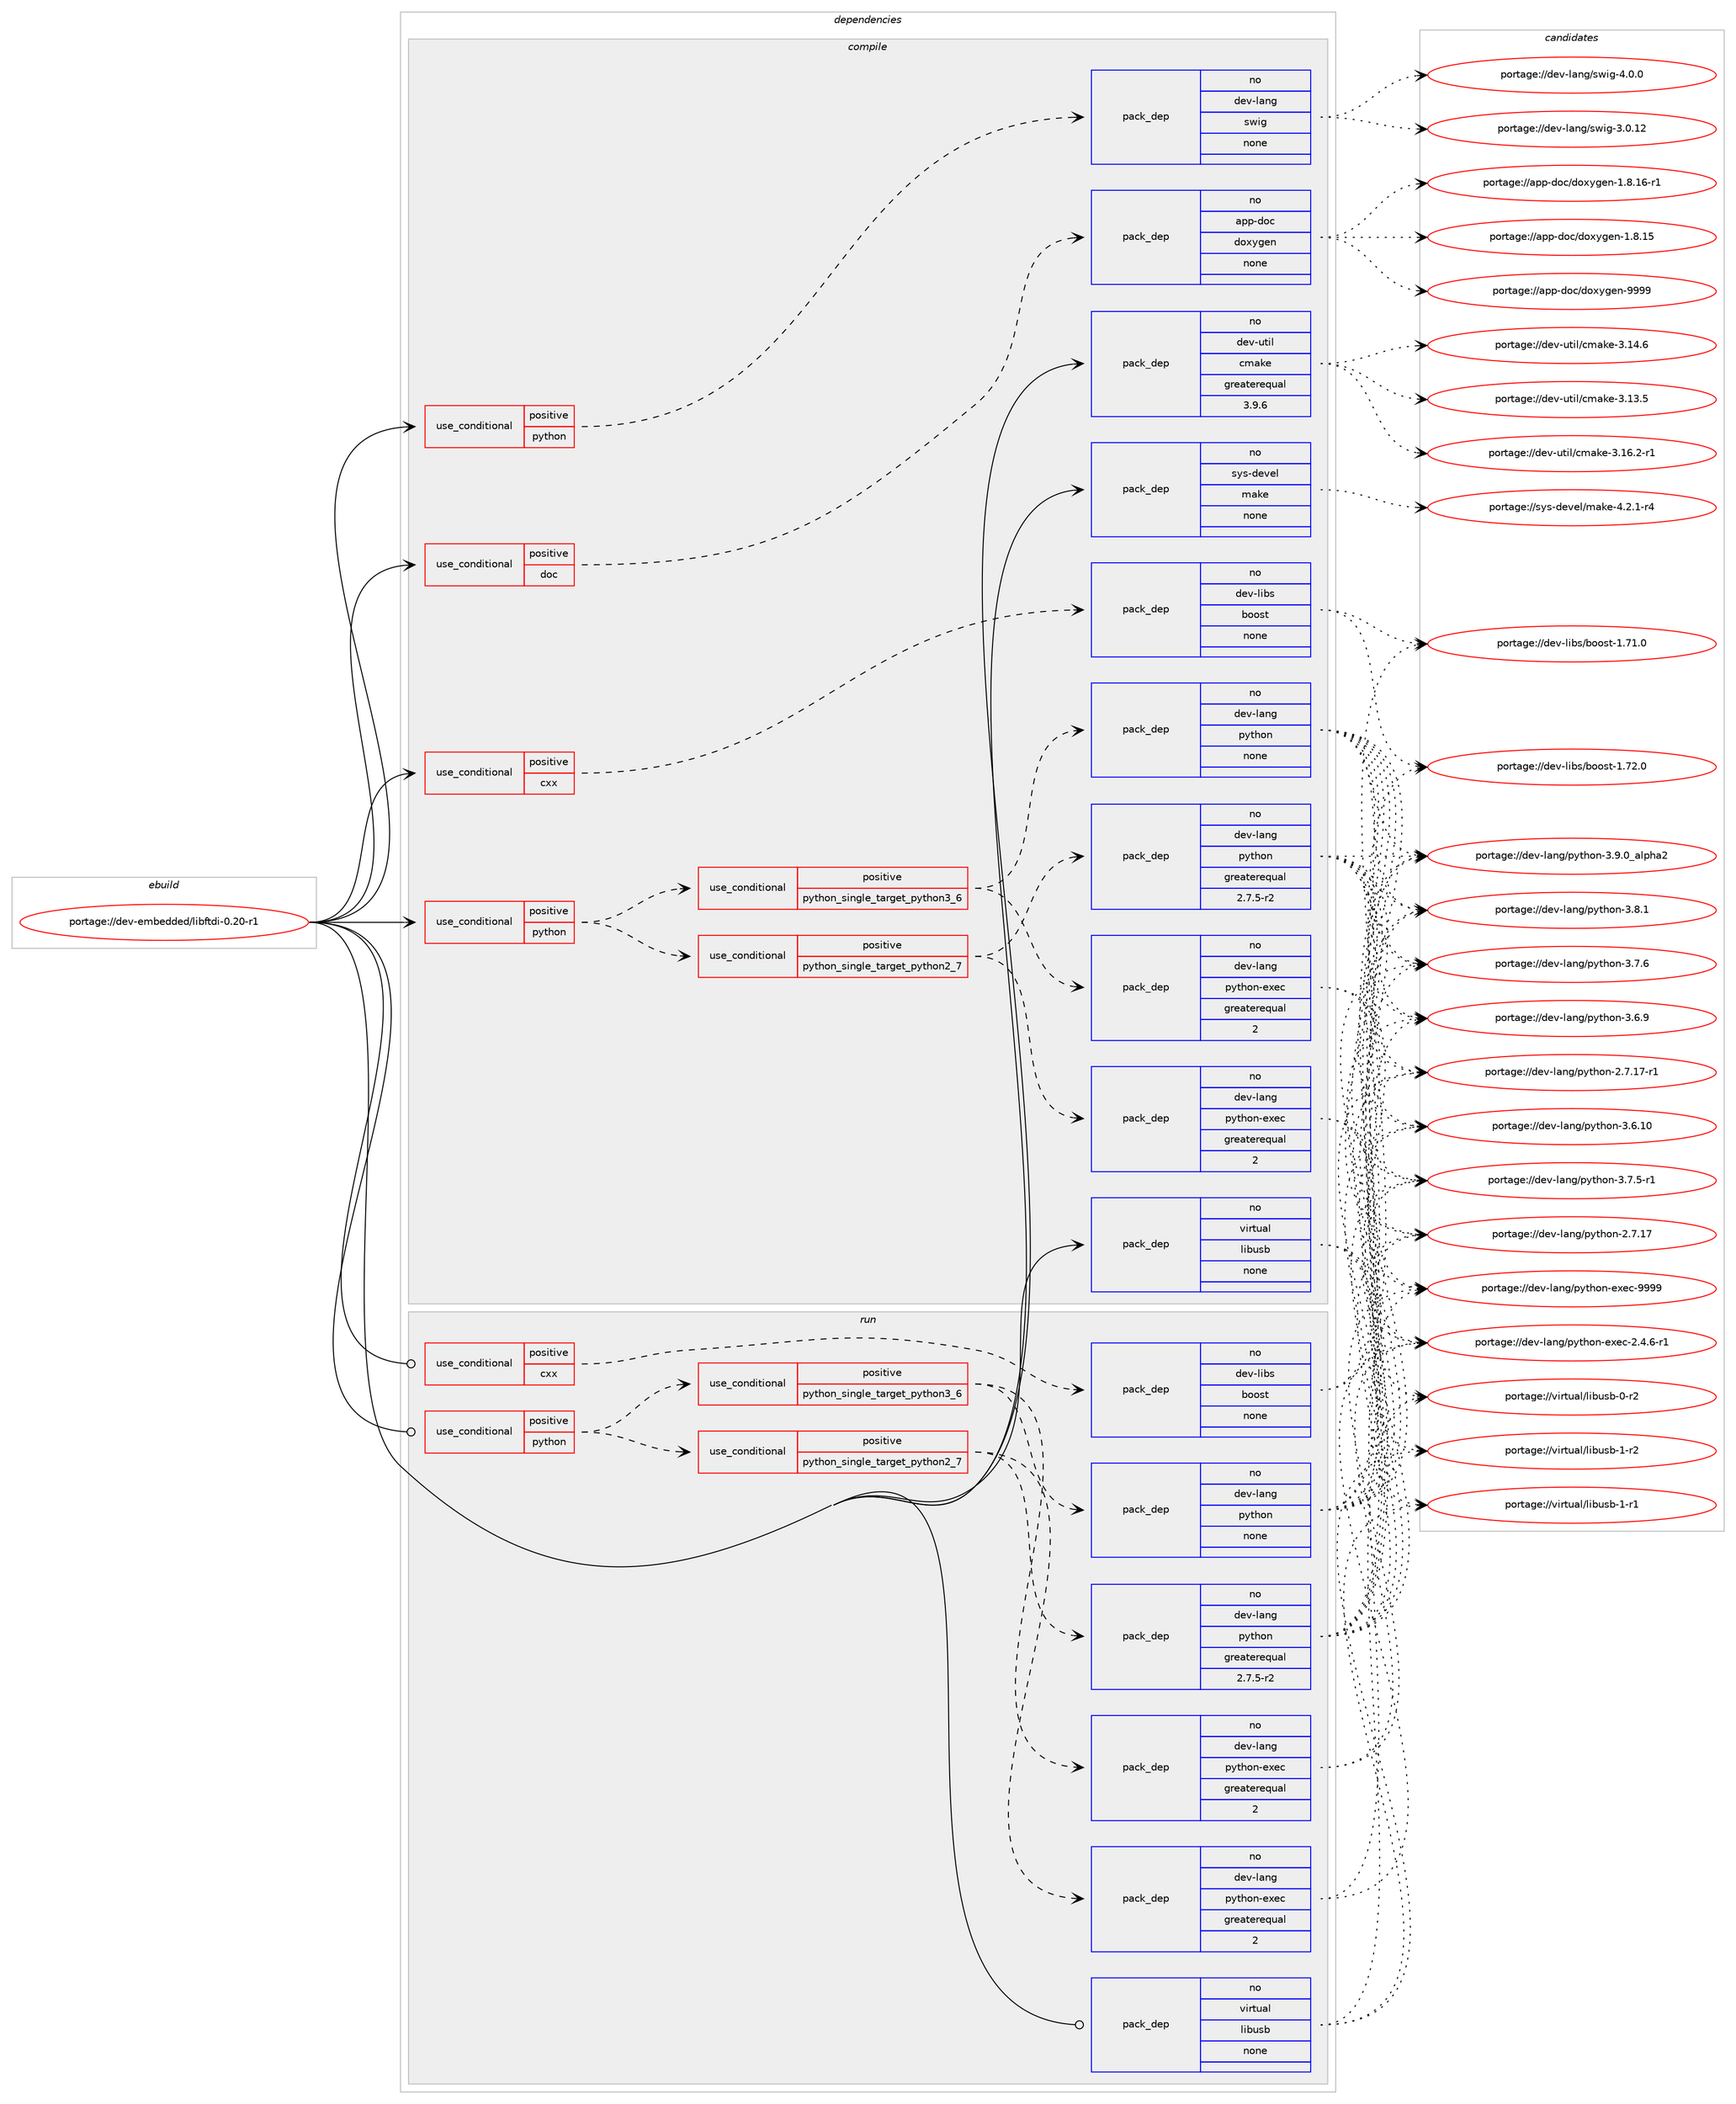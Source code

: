 digraph prolog {

# *************
# Graph options
# *************

newrank=true;
concentrate=true;
compound=true;
graph [rankdir=LR,fontname=Helvetica,fontsize=10,ranksep=1.5];#, ranksep=2.5, nodesep=0.2];
edge  [arrowhead=vee];
node  [fontname=Helvetica,fontsize=10];

# **********
# The ebuild
# **********

subgraph cluster_leftcol {
color=gray;
label=<<i>ebuild</i>>;
id [label="portage://dev-embedded/libftdi-0.20-r1", color=red, width=4, href="../dev-embedded/libftdi-0.20-r1.svg"];
}

# ****************
# The dependencies
# ****************

subgraph cluster_midcol {
color=gray;
label=<<i>dependencies</i>>;
subgraph cluster_compile {
fillcolor="#eeeeee";
style=filled;
label=<<i>compile</i>>;
subgraph cond135731 {
dependency575780 [label=<<TABLE BORDER="0" CELLBORDER="1" CELLSPACING="0" CELLPADDING="4"><TR><TD ROWSPAN="3" CELLPADDING="10">use_conditional</TD></TR><TR><TD>positive</TD></TR><TR><TD>cxx</TD></TR></TABLE>>, shape=none, color=red];
subgraph pack432897 {
dependency575781 [label=<<TABLE BORDER="0" CELLBORDER="1" CELLSPACING="0" CELLPADDING="4" WIDTH="220"><TR><TD ROWSPAN="6" CELLPADDING="30">pack_dep</TD></TR><TR><TD WIDTH="110">no</TD></TR><TR><TD>dev-libs</TD></TR><TR><TD>boost</TD></TR><TR><TD>none</TD></TR><TR><TD></TD></TR></TABLE>>, shape=none, color=blue];
}
dependency575780:e -> dependency575781:w [weight=20,style="dashed",arrowhead="vee"];
}
id:e -> dependency575780:w [weight=20,style="solid",arrowhead="vee"];
subgraph cond135732 {
dependency575782 [label=<<TABLE BORDER="0" CELLBORDER="1" CELLSPACING="0" CELLPADDING="4"><TR><TD ROWSPAN="3" CELLPADDING="10">use_conditional</TD></TR><TR><TD>positive</TD></TR><TR><TD>doc</TD></TR></TABLE>>, shape=none, color=red];
subgraph pack432898 {
dependency575783 [label=<<TABLE BORDER="0" CELLBORDER="1" CELLSPACING="0" CELLPADDING="4" WIDTH="220"><TR><TD ROWSPAN="6" CELLPADDING="30">pack_dep</TD></TR><TR><TD WIDTH="110">no</TD></TR><TR><TD>app-doc</TD></TR><TR><TD>doxygen</TD></TR><TR><TD>none</TD></TR><TR><TD></TD></TR></TABLE>>, shape=none, color=blue];
}
dependency575782:e -> dependency575783:w [weight=20,style="dashed",arrowhead="vee"];
}
id:e -> dependency575782:w [weight=20,style="solid",arrowhead="vee"];
subgraph cond135733 {
dependency575784 [label=<<TABLE BORDER="0" CELLBORDER="1" CELLSPACING="0" CELLPADDING="4"><TR><TD ROWSPAN="3" CELLPADDING="10">use_conditional</TD></TR><TR><TD>positive</TD></TR><TR><TD>python</TD></TR></TABLE>>, shape=none, color=red];
subgraph cond135734 {
dependency575785 [label=<<TABLE BORDER="0" CELLBORDER="1" CELLSPACING="0" CELLPADDING="4"><TR><TD ROWSPAN="3" CELLPADDING="10">use_conditional</TD></TR><TR><TD>positive</TD></TR><TR><TD>python_single_target_python2_7</TD></TR></TABLE>>, shape=none, color=red];
subgraph pack432899 {
dependency575786 [label=<<TABLE BORDER="0" CELLBORDER="1" CELLSPACING="0" CELLPADDING="4" WIDTH="220"><TR><TD ROWSPAN="6" CELLPADDING="30">pack_dep</TD></TR><TR><TD WIDTH="110">no</TD></TR><TR><TD>dev-lang</TD></TR><TR><TD>python</TD></TR><TR><TD>greaterequal</TD></TR><TR><TD>2.7.5-r2</TD></TR></TABLE>>, shape=none, color=blue];
}
dependency575785:e -> dependency575786:w [weight=20,style="dashed",arrowhead="vee"];
subgraph pack432900 {
dependency575787 [label=<<TABLE BORDER="0" CELLBORDER="1" CELLSPACING="0" CELLPADDING="4" WIDTH="220"><TR><TD ROWSPAN="6" CELLPADDING="30">pack_dep</TD></TR><TR><TD WIDTH="110">no</TD></TR><TR><TD>dev-lang</TD></TR><TR><TD>python-exec</TD></TR><TR><TD>greaterequal</TD></TR><TR><TD>2</TD></TR></TABLE>>, shape=none, color=blue];
}
dependency575785:e -> dependency575787:w [weight=20,style="dashed",arrowhead="vee"];
}
dependency575784:e -> dependency575785:w [weight=20,style="dashed",arrowhead="vee"];
subgraph cond135735 {
dependency575788 [label=<<TABLE BORDER="0" CELLBORDER="1" CELLSPACING="0" CELLPADDING="4"><TR><TD ROWSPAN="3" CELLPADDING="10">use_conditional</TD></TR><TR><TD>positive</TD></TR><TR><TD>python_single_target_python3_6</TD></TR></TABLE>>, shape=none, color=red];
subgraph pack432901 {
dependency575789 [label=<<TABLE BORDER="0" CELLBORDER="1" CELLSPACING="0" CELLPADDING="4" WIDTH="220"><TR><TD ROWSPAN="6" CELLPADDING="30">pack_dep</TD></TR><TR><TD WIDTH="110">no</TD></TR><TR><TD>dev-lang</TD></TR><TR><TD>python</TD></TR><TR><TD>none</TD></TR><TR><TD></TD></TR></TABLE>>, shape=none, color=blue];
}
dependency575788:e -> dependency575789:w [weight=20,style="dashed",arrowhead="vee"];
subgraph pack432902 {
dependency575790 [label=<<TABLE BORDER="0" CELLBORDER="1" CELLSPACING="0" CELLPADDING="4" WIDTH="220"><TR><TD ROWSPAN="6" CELLPADDING="30">pack_dep</TD></TR><TR><TD WIDTH="110">no</TD></TR><TR><TD>dev-lang</TD></TR><TR><TD>python-exec</TD></TR><TR><TD>greaterequal</TD></TR><TR><TD>2</TD></TR></TABLE>>, shape=none, color=blue];
}
dependency575788:e -> dependency575790:w [weight=20,style="dashed",arrowhead="vee"];
}
dependency575784:e -> dependency575788:w [weight=20,style="dashed",arrowhead="vee"];
}
id:e -> dependency575784:w [weight=20,style="solid",arrowhead="vee"];
subgraph cond135736 {
dependency575791 [label=<<TABLE BORDER="0" CELLBORDER="1" CELLSPACING="0" CELLPADDING="4"><TR><TD ROWSPAN="3" CELLPADDING="10">use_conditional</TD></TR><TR><TD>positive</TD></TR><TR><TD>python</TD></TR></TABLE>>, shape=none, color=red];
subgraph pack432903 {
dependency575792 [label=<<TABLE BORDER="0" CELLBORDER="1" CELLSPACING="0" CELLPADDING="4" WIDTH="220"><TR><TD ROWSPAN="6" CELLPADDING="30">pack_dep</TD></TR><TR><TD WIDTH="110">no</TD></TR><TR><TD>dev-lang</TD></TR><TR><TD>swig</TD></TR><TR><TD>none</TD></TR><TR><TD></TD></TR></TABLE>>, shape=none, color=blue];
}
dependency575791:e -> dependency575792:w [weight=20,style="dashed",arrowhead="vee"];
}
id:e -> dependency575791:w [weight=20,style="solid",arrowhead="vee"];
subgraph pack432904 {
dependency575793 [label=<<TABLE BORDER="0" CELLBORDER="1" CELLSPACING="0" CELLPADDING="4" WIDTH="220"><TR><TD ROWSPAN="6" CELLPADDING="30">pack_dep</TD></TR><TR><TD WIDTH="110">no</TD></TR><TR><TD>dev-util</TD></TR><TR><TD>cmake</TD></TR><TR><TD>greaterequal</TD></TR><TR><TD>3.9.6</TD></TR></TABLE>>, shape=none, color=blue];
}
id:e -> dependency575793:w [weight=20,style="solid",arrowhead="vee"];
subgraph pack432905 {
dependency575794 [label=<<TABLE BORDER="0" CELLBORDER="1" CELLSPACING="0" CELLPADDING="4" WIDTH="220"><TR><TD ROWSPAN="6" CELLPADDING="30">pack_dep</TD></TR><TR><TD WIDTH="110">no</TD></TR><TR><TD>sys-devel</TD></TR><TR><TD>make</TD></TR><TR><TD>none</TD></TR><TR><TD></TD></TR></TABLE>>, shape=none, color=blue];
}
id:e -> dependency575794:w [weight=20,style="solid",arrowhead="vee"];
subgraph pack432906 {
dependency575795 [label=<<TABLE BORDER="0" CELLBORDER="1" CELLSPACING="0" CELLPADDING="4" WIDTH="220"><TR><TD ROWSPAN="6" CELLPADDING="30">pack_dep</TD></TR><TR><TD WIDTH="110">no</TD></TR><TR><TD>virtual</TD></TR><TR><TD>libusb</TD></TR><TR><TD>none</TD></TR><TR><TD></TD></TR></TABLE>>, shape=none, color=blue];
}
id:e -> dependency575795:w [weight=20,style="solid",arrowhead="vee"];
}
subgraph cluster_compileandrun {
fillcolor="#eeeeee";
style=filled;
label=<<i>compile and run</i>>;
}
subgraph cluster_run {
fillcolor="#eeeeee";
style=filled;
label=<<i>run</i>>;
subgraph cond135737 {
dependency575796 [label=<<TABLE BORDER="0" CELLBORDER="1" CELLSPACING="0" CELLPADDING="4"><TR><TD ROWSPAN="3" CELLPADDING="10">use_conditional</TD></TR><TR><TD>positive</TD></TR><TR><TD>cxx</TD></TR></TABLE>>, shape=none, color=red];
subgraph pack432907 {
dependency575797 [label=<<TABLE BORDER="0" CELLBORDER="1" CELLSPACING="0" CELLPADDING="4" WIDTH="220"><TR><TD ROWSPAN="6" CELLPADDING="30">pack_dep</TD></TR><TR><TD WIDTH="110">no</TD></TR><TR><TD>dev-libs</TD></TR><TR><TD>boost</TD></TR><TR><TD>none</TD></TR><TR><TD></TD></TR></TABLE>>, shape=none, color=blue];
}
dependency575796:e -> dependency575797:w [weight=20,style="dashed",arrowhead="vee"];
}
id:e -> dependency575796:w [weight=20,style="solid",arrowhead="odot"];
subgraph cond135738 {
dependency575798 [label=<<TABLE BORDER="0" CELLBORDER="1" CELLSPACING="0" CELLPADDING="4"><TR><TD ROWSPAN="3" CELLPADDING="10">use_conditional</TD></TR><TR><TD>positive</TD></TR><TR><TD>python</TD></TR></TABLE>>, shape=none, color=red];
subgraph cond135739 {
dependency575799 [label=<<TABLE BORDER="0" CELLBORDER="1" CELLSPACING="0" CELLPADDING="4"><TR><TD ROWSPAN="3" CELLPADDING="10">use_conditional</TD></TR><TR><TD>positive</TD></TR><TR><TD>python_single_target_python2_7</TD></TR></TABLE>>, shape=none, color=red];
subgraph pack432908 {
dependency575800 [label=<<TABLE BORDER="0" CELLBORDER="1" CELLSPACING="0" CELLPADDING="4" WIDTH="220"><TR><TD ROWSPAN="6" CELLPADDING="30">pack_dep</TD></TR><TR><TD WIDTH="110">no</TD></TR><TR><TD>dev-lang</TD></TR><TR><TD>python</TD></TR><TR><TD>greaterequal</TD></TR><TR><TD>2.7.5-r2</TD></TR></TABLE>>, shape=none, color=blue];
}
dependency575799:e -> dependency575800:w [weight=20,style="dashed",arrowhead="vee"];
subgraph pack432909 {
dependency575801 [label=<<TABLE BORDER="0" CELLBORDER="1" CELLSPACING="0" CELLPADDING="4" WIDTH="220"><TR><TD ROWSPAN="6" CELLPADDING="30">pack_dep</TD></TR><TR><TD WIDTH="110">no</TD></TR><TR><TD>dev-lang</TD></TR><TR><TD>python-exec</TD></TR><TR><TD>greaterequal</TD></TR><TR><TD>2</TD></TR></TABLE>>, shape=none, color=blue];
}
dependency575799:e -> dependency575801:w [weight=20,style="dashed",arrowhead="vee"];
}
dependency575798:e -> dependency575799:w [weight=20,style="dashed",arrowhead="vee"];
subgraph cond135740 {
dependency575802 [label=<<TABLE BORDER="0" CELLBORDER="1" CELLSPACING="0" CELLPADDING="4"><TR><TD ROWSPAN="3" CELLPADDING="10">use_conditional</TD></TR><TR><TD>positive</TD></TR><TR><TD>python_single_target_python3_6</TD></TR></TABLE>>, shape=none, color=red];
subgraph pack432910 {
dependency575803 [label=<<TABLE BORDER="0" CELLBORDER="1" CELLSPACING="0" CELLPADDING="4" WIDTH="220"><TR><TD ROWSPAN="6" CELLPADDING="30">pack_dep</TD></TR><TR><TD WIDTH="110">no</TD></TR><TR><TD>dev-lang</TD></TR><TR><TD>python</TD></TR><TR><TD>none</TD></TR><TR><TD></TD></TR></TABLE>>, shape=none, color=blue];
}
dependency575802:e -> dependency575803:w [weight=20,style="dashed",arrowhead="vee"];
subgraph pack432911 {
dependency575804 [label=<<TABLE BORDER="0" CELLBORDER="1" CELLSPACING="0" CELLPADDING="4" WIDTH="220"><TR><TD ROWSPAN="6" CELLPADDING="30">pack_dep</TD></TR><TR><TD WIDTH="110">no</TD></TR><TR><TD>dev-lang</TD></TR><TR><TD>python-exec</TD></TR><TR><TD>greaterequal</TD></TR><TR><TD>2</TD></TR></TABLE>>, shape=none, color=blue];
}
dependency575802:e -> dependency575804:w [weight=20,style="dashed",arrowhead="vee"];
}
dependency575798:e -> dependency575802:w [weight=20,style="dashed",arrowhead="vee"];
}
id:e -> dependency575798:w [weight=20,style="solid",arrowhead="odot"];
subgraph pack432912 {
dependency575805 [label=<<TABLE BORDER="0" CELLBORDER="1" CELLSPACING="0" CELLPADDING="4" WIDTH="220"><TR><TD ROWSPAN="6" CELLPADDING="30">pack_dep</TD></TR><TR><TD WIDTH="110">no</TD></TR><TR><TD>virtual</TD></TR><TR><TD>libusb</TD></TR><TR><TD>none</TD></TR><TR><TD></TD></TR></TABLE>>, shape=none, color=blue];
}
id:e -> dependency575805:w [weight=20,style="solid",arrowhead="odot"];
}
}

# **************
# The candidates
# **************

subgraph cluster_choices {
rank=same;
color=gray;
label=<<i>candidates</i>>;

subgraph choice432897 {
color=black;
nodesep=1;
choice1001011184510810598115479811111111511645494655504648 [label="portage://dev-libs/boost-1.72.0", color=red, width=4,href="../dev-libs/boost-1.72.0.svg"];
choice1001011184510810598115479811111111511645494655494648 [label="portage://dev-libs/boost-1.71.0", color=red, width=4,href="../dev-libs/boost-1.71.0.svg"];
dependency575781:e -> choice1001011184510810598115479811111111511645494655504648:w [style=dotted,weight="100"];
dependency575781:e -> choice1001011184510810598115479811111111511645494655494648:w [style=dotted,weight="100"];
}
subgraph choice432898 {
color=black;
nodesep=1;
choice971121124510011199471001111201211031011104557575757 [label="portage://app-doc/doxygen-9999", color=red, width=4,href="../app-doc/doxygen-9999.svg"];
choice97112112451001119947100111120121103101110454946564649544511449 [label="portage://app-doc/doxygen-1.8.16-r1", color=red, width=4,href="../app-doc/doxygen-1.8.16-r1.svg"];
choice9711211245100111994710011112012110310111045494656464953 [label="portage://app-doc/doxygen-1.8.15", color=red, width=4,href="../app-doc/doxygen-1.8.15.svg"];
dependency575783:e -> choice971121124510011199471001111201211031011104557575757:w [style=dotted,weight="100"];
dependency575783:e -> choice97112112451001119947100111120121103101110454946564649544511449:w [style=dotted,weight="100"];
dependency575783:e -> choice9711211245100111994710011112012110310111045494656464953:w [style=dotted,weight="100"];
}
subgraph choice432899 {
color=black;
nodesep=1;
choice10010111845108971101034711212111610411111045514657464895971081121049750 [label="portage://dev-lang/python-3.9.0_alpha2", color=red, width=4,href="../dev-lang/python-3.9.0_alpha2.svg"];
choice100101118451089711010347112121116104111110455146564649 [label="portage://dev-lang/python-3.8.1", color=red, width=4,href="../dev-lang/python-3.8.1.svg"];
choice100101118451089711010347112121116104111110455146554654 [label="portage://dev-lang/python-3.7.6", color=red, width=4,href="../dev-lang/python-3.7.6.svg"];
choice1001011184510897110103471121211161041111104551465546534511449 [label="portage://dev-lang/python-3.7.5-r1", color=red, width=4,href="../dev-lang/python-3.7.5-r1.svg"];
choice100101118451089711010347112121116104111110455146544657 [label="portage://dev-lang/python-3.6.9", color=red, width=4,href="../dev-lang/python-3.6.9.svg"];
choice10010111845108971101034711212111610411111045514654464948 [label="portage://dev-lang/python-3.6.10", color=red, width=4,href="../dev-lang/python-3.6.10.svg"];
choice100101118451089711010347112121116104111110455046554649554511449 [label="portage://dev-lang/python-2.7.17-r1", color=red, width=4,href="../dev-lang/python-2.7.17-r1.svg"];
choice10010111845108971101034711212111610411111045504655464955 [label="portage://dev-lang/python-2.7.17", color=red, width=4,href="../dev-lang/python-2.7.17.svg"];
dependency575786:e -> choice10010111845108971101034711212111610411111045514657464895971081121049750:w [style=dotted,weight="100"];
dependency575786:e -> choice100101118451089711010347112121116104111110455146564649:w [style=dotted,weight="100"];
dependency575786:e -> choice100101118451089711010347112121116104111110455146554654:w [style=dotted,weight="100"];
dependency575786:e -> choice1001011184510897110103471121211161041111104551465546534511449:w [style=dotted,weight="100"];
dependency575786:e -> choice100101118451089711010347112121116104111110455146544657:w [style=dotted,weight="100"];
dependency575786:e -> choice10010111845108971101034711212111610411111045514654464948:w [style=dotted,weight="100"];
dependency575786:e -> choice100101118451089711010347112121116104111110455046554649554511449:w [style=dotted,weight="100"];
dependency575786:e -> choice10010111845108971101034711212111610411111045504655464955:w [style=dotted,weight="100"];
}
subgraph choice432900 {
color=black;
nodesep=1;
choice10010111845108971101034711212111610411111045101120101994557575757 [label="portage://dev-lang/python-exec-9999", color=red, width=4,href="../dev-lang/python-exec-9999.svg"];
choice10010111845108971101034711212111610411111045101120101994550465246544511449 [label="portage://dev-lang/python-exec-2.4.6-r1", color=red, width=4,href="../dev-lang/python-exec-2.4.6-r1.svg"];
dependency575787:e -> choice10010111845108971101034711212111610411111045101120101994557575757:w [style=dotted,weight="100"];
dependency575787:e -> choice10010111845108971101034711212111610411111045101120101994550465246544511449:w [style=dotted,weight="100"];
}
subgraph choice432901 {
color=black;
nodesep=1;
choice10010111845108971101034711212111610411111045514657464895971081121049750 [label="portage://dev-lang/python-3.9.0_alpha2", color=red, width=4,href="../dev-lang/python-3.9.0_alpha2.svg"];
choice100101118451089711010347112121116104111110455146564649 [label="portage://dev-lang/python-3.8.1", color=red, width=4,href="../dev-lang/python-3.8.1.svg"];
choice100101118451089711010347112121116104111110455146554654 [label="portage://dev-lang/python-3.7.6", color=red, width=4,href="../dev-lang/python-3.7.6.svg"];
choice1001011184510897110103471121211161041111104551465546534511449 [label="portage://dev-lang/python-3.7.5-r1", color=red, width=4,href="../dev-lang/python-3.7.5-r1.svg"];
choice100101118451089711010347112121116104111110455146544657 [label="portage://dev-lang/python-3.6.9", color=red, width=4,href="../dev-lang/python-3.6.9.svg"];
choice10010111845108971101034711212111610411111045514654464948 [label="portage://dev-lang/python-3.6.10", color=red, width=4,href="../dev-lang/python-3.6.10.svg"];
choice100101118451089711010347112121116104111110455046554649554511449 [label="portage://dev-lang/python-2.7.17-r1", color=red, width=4,href="../dev-lang/python-2.7.17-r1.svg"];
choice10010111845108971101034711212111610411111045504655464955 [label="portage://dev-lang/python-2.7.17", color=red, width=4,href="../dev-lang/python-2.7.17.svg"];
dependency575789:e -> choice10010111845108971101034711212111610411111045514657464895971081121049750:w [style=dotted,weight="100"];
dependency575789:e -> choice100101118451089711010347112121116104111110455146564649:w [style=dotted,weight="100"];
dependency575789:e -> choice100101118451089711010347112121116104111110455146554654:w [style=dotted,weight="100"];
dependency575789:e -> choice1001011184510897110103471121211161041111104551465546534511449:w [style=dotted,weight="100"];
dependency575789:e -> choice100101118451089711010347112121116104111110455146544657:w [style=dotted,weight="100"];
dependency575789:e -> choice10010111845108971101034711212111610411111045514654464948:w [style=dotted,weight="100"];
dependency575789:e -> choice100101118451089711010347112121116104111110455046554649554511449:w [style=dotted,weight="100"];
dependency575789:e -> choice10010111845108971101034711212111610411111045504655464955:w [style=dotted,weight="100"];
}
subgraph choice432902 {
color=black;
nodesep=1;
choice10010111845108971101034711212111610411111045101120101994557575757 [label="portage://dev-lang/python-exec-9999", color=red, width=4,href="../dev-lang/python-exec-9999.svg"];
choice10010111845108971101034711212111610411111045101120101994550465246544511449 [label="portage://dev-lang/python-exec-2.4.6-r1", color=red, width=4,href="../dev-lang/python-exec-2.4.6-r1.svg"];
dependency575790:e -> choice10010111845108971101034711212111610411111045101120101994557575757:w [style=dotted,weight="100"];
dependency575790:e -> choice10010111845108971101034711212111610411111045101120101994550465246544511449:w [style=dotted,weight="100"];
}
subgraph choice432903 {
color=black;
nodesep=1;
choice100101118451089711010347115119105103455246484648 [label="portage://dev-lang/swig-4.0.0", color=red, width=4,href="../dev-lang/swig-4.0.0.svg"];
choice10010111845108971101034711511910510345514648464950 [label="portage://dev-lang/swig-3.0.12", color=red, width=4,href="../dev-lang/swig-3.0.12.svg"];
dependency575792:e -> choice100101118451089711010347115119105103455246484648:w [style=dotted,weight="100"];
dependency575792:e -> choice10010111845108971101034711511910510345514648464950:w [style=dotted,weight="100"];
}
subgraph choice432904 {
color=black;
nodesep=1;
choice10010111845117116105108479910997107101455146495446504511449 [label="portage://dev-util/cmake-3.16.2-r1", color=red, width=4,href="../dev-util/cmake-3.16.2-r1.svg"];
choice1001011184511711610510847991099710710145514649524654 [label="portage://dev-util/cmake-3.14.6", color=red, width=4,href="../dev-util/cmake-3.14.6.svg"];
choice1001011184511711610510847991099710710145514649514653 [label="portage://dev-util/cmake-3.13.5", color=red, width=4,href="../dev-util/cmake-3.13.5.svg"];
dependency575793:e -> choice10010111845117116105108479910997107101455146495446504511449:w [style=dotted,weight="100"];
dependency575793:e -> choice1001011184511711610510847991099710710145514649524654:w [style=dotted,weight="100"];
dependency575793:e -> choice1001011184511711610510847991099710710145514649514653:w [style=dotted,weight="100"];
}
subgraph choice432905 {
color=black;
nodesep=1;
choice1151211154510010111810110847109971071014552465046494511452 [label="portage://sys-devel/make-4.2.1-r4", color=red, width=4,href="../sys-devel/make-4.2.1-r4.svg"];
dependency575794:e -> choice1151211154510010111810110847109971071014552465046494511452:w [style=dotted,weight="100"];
}
subgraph choice432906 {
color=black;
nodesep=1;
choice1181051141161179710847108105981171159845494511450 [label="portage://virtual/libusb-1-r2", color=red, width=4,href="../virtual/libusb-1-r2.svg"];
choice1181051141161179710847108105981171159845494511449 [label="portage://virtual/libusb-1-r1", color=red, width=4,href="../virtual/libusb-1-r1.svg"];
choice1181051141161179710847108105981171159845484511450 [label="portage://virtual/libusb-0-r2", color=red, width=4,href="../virtual/libusb-0-r2.svg"];
dependency575795:e -> choice1181051141161179710847108105981171159845494511450:w [style=dotted,weight="100"];
dependency575795:e -> choice1181051141161179710847108105981171159845494511449:w [style=dotted,weight="100"];
dependency575795:e -> choice1181051141161179710847108105981171159845484511450:w [style=dotted,weight="100"];
}
subgraph choice432907 {
color=black;
nodesep=1;
choice1001011184510810598115479811111111511645494655504648 [label="portage://dev-libs/boost-1.72.0", color=red, width=4,href="../dev-libs/boost-1.72.0.svg"];
choice1001011184510810598115479811111111511645494655494648 [label="portage://dev-libs/boost-1.71.0", color=red, width=4,href="../dev-libs/boost-1.71.0.svg"];
dependency575797:e -> choice1001011184510810598115479811111111511645494655504648:w [style=dotted,weight="100"];
dependency575797:e -> choice1001011184510810598115479811111111511645494655494648:w [style=dotted,weight="100"];
}
subgraph choice432908 {
color=black;
nodesep=1;
choice10010111845108971101034711212111610411111045514657464895971081121049750 [label="portage://dev-lang/python-3.9.0_alpha2", color=red, width=4,href="../dev-lang/python-3.9.0_alpha2.svg"];
choice100101118451089711010347112121116104111110455146564649 [label="portage://dev-lang/python-3.8.1", color=red, width=4,href="../dev-lang/python-3.8.1.svg"];
choice100101118451089711010347112121116104111110455146554654 [label="portage://dev-lang/python-3.7.6", color=red, width=4,href="../dev-lang/python-3.7.6.svg"];
choice1001011184510897110103471121211161041111104551465546534511449 [label="portage://dev-lang/python-3.7.5-r1", color=red, width=4,href="../dev-lang/python-3.7.5-r1.svg"];
choice100101118451089711010347112121116104111110455146544657 [label="portage://dev-lang/python-3.6.9", color=red, width=4,href="../dev-lang/python-3.6.9.svg"];
choice10010111845108971101034711212111610411111045514654464948 [label="portage://dev-lang/python-3.6.10", color=red, width=4,href="../dev-lang/python-3.6.10.svg"];
choice100101118451089711010347112121116104111110455046554649554511449 [label="portage://dev-lang/python-2.7.17-r1", color=red, width=4,href="../dev-lang/python-2.7.17-r1.svg"];
choice10010111845108971101034711212111610411111045504655464955 [label="portage://dev-lang/python-2.7.17", color=red, width=4,href="../dev-lang/python-2.7.17.svg"];
dependency575800:e -> choice10010111845108971101034711212111610411111045514657464895971081121049750:w [style=dotted,weight="100"];
dependency575800:e -> choice100101118451089711010347112121116104111110455146564649:w [style=dotted,weight="100"];
dependency575800:e -> choice100101118451089711010347112121116104111110455146554654:w [style=dotted,weight="100"];
dependency575800:e -> choice1001011184510897110103471121211161041111104551465546534511449:w [style=dotted,weight="100"];
dependency575800:e -> choice100101118451089711010347112121116104111110455146544657:w [style=dotted,weight="100"];
dependency575800:e -> choice10010111845108971101034711212111610411111045514654464948:w [style=dotted,weight="100"];
dependency575800:e -> choice100101118451089711010347112121116104111110455046554649554511449:w [style=dotted,weight="100"];
dependency575800:e -> choice10010111845108971101034711212111610411111045504655464955:w [style=dotted,weight="100"];
}
subgraph choice432909 {
color=black;
nodesep=1;
choice10010111845108971101034711212111610411111045101120101994557575757 [label="portage://dev-lang/python-exec-9999", color=red, width=4,href="../dev-lang/python-exec-9999.svg"];
choice10010111845108971101034711212111610411111045101120101994550465246544511449 [label="portage://dev-lang/python-exec-2.4.6-r1", color=red, width=4,href="../dev-lang/python-exec-2.4.6-r1.svg"];
dependency575801:e -> choice10010111845108971101034711212111610411111045101120101994557575757:w [style=dotted,weight="100"];
dependency575801:e -> choice10010111845108971101034711212111610411111045101120101994550465246544511449:w [style=dotted,weight="100"];
}
subgraph choice432910 {
color=black;
nodesep=1;
choice10010111845108971101034711212111610411111045514657464895971081121049750 [label="portage://dev-lang/python-3.9.0_alpha2", color=red, width=4,href="../dev-lang/python-3.9.0_alpha2.svg"];
choice100101118451089711010347112121116104111110455146564649 [label="portage://dev-lang/python-3.8.1", color=red, width=4,href="../dev-lang/python-3.8.1.svg"];
choice100101118451089711010347112121116104111110455146554654 [label="portage://dev-lang/python-3.7.6", color=red, width=4,href="../dev-lang/python-3.7.6.svg"];
choice1001011184510897110103471121211161041111104551465546534511449 [label="portage://dev-lang/python-3.7.5-r1", color=red, width=4,href="../dev-lang/python-3.7.5-r1.svg"];
choice100101118451089711010347112121116104111110455146544657 [label="portage://dev-lang/python-3.6.9", color=red, width=4,href="../dev-lang/python-3.6.9.svg"];
choice10010111845108971101034711212111610411111045514654464948 [label="portage://dev-lang/python-3.6.10", color=red, width=4,href="../dev-lang/python-3.6.10.svg"];
choice100101118451089711010347112121116104111110455046554649554511449 [label="portage://dev-lang/python-2.7.17-r1", color=red, width=4,href="../dev-lang/python-2.7.17-r1.svg"];
choice10010111845108971101034711212111610411111045504655464955 [label="portage://dev-lang/python-2.7.17", color=red, width=4,href="../dev-lang/python-2.7.17.svg"];
dependency575803:e -> choice10010111845108971101034711212111610411111045514657464895971081121049750:w [style=dotted,weight="100"];
dependency575803:e -> choice100101118451089711010347112121116104111110455146564649:w [style=dotted,weight="100"];
dependency575803:e -> choice100101118451089711010347112121116104111110455146554654:w [style=dotted,weight="100"];
dependency575803:e -> choice1001011184510897110103471121211161041111104551465546534511449:w [style=dotted,weight="100"];
dependency575803:e -> choice100101118451089711010347112121116104111110455146544657:w [style=dotted,weight="100"];
dependency575803:e -> choice10010111845108971101034711212111610411111045514654464948:w [style=dotted,weight="100"];
dependency575803:e -> choice100101118451089711010347112121116104111110455046554649554511449:w [style=dotted,weight="100"];
dependency575803:e -> choice10010111845108971101034711212111610411111045504655464955:w [style=dotted,weight="100"];
}
subgraph choice432911 {
color=black;
nodesep=1;
choice10010111845108971101034711212111610411111045101120101994557575757 [label="portage://dev-lang/python-exec-9999", color=red, width=4,href="../dev-lang/python-exec-9999.svg"];
choice10010111845108971101034711212111610411111045101120101994550465246544511449 [label="portage://dev-lang/python-exec-2.4.6-r1", color=red, width=4,href="../dev-lang/python-exec-2.4.6-r1.svg"];
dependency575804:e -> choice10010111845108971101034711212111610411111045101120101994557575757:w [style=dotted,weight="100"];
dependency575804:e -> choice10010111845108971101034711212111610411111045101120101994550465246544511449:w [style=dotted,weight="100"];
}
subgraph choice432912 {
color=black;
nodesep=1;
choice1181051141161179710847108105981171159845494511450 [label="portage://virtual/libusb-1-r2", color=red, width=4,href="../virtual/libusb-1-r2.svg"];
choice1181051141161179710847108105981171159845494511449 [label="portage://virtual/libusb-1-r1", color=red, width=4,href="../virtual/libusb-1-r1.svg"];
choice1181051141161179710847108105981171159845484511450 [label="portage://virtual/libusb-0-r2", color=red, width=4,href="../virtual/libusb-0-r2.svg"];
dependency575805:e -> choice1181051141161179710847108105981171159845494511450:w [style=dotted,weight="100"];
dependency575805:e -> choice1181051141161179710847108105981171159845494511449:w [style=dotted,weight="100"];
dependency575805:e -> choice1181051141161179710847108105981171159845484511450:w [style=dotted,weight="100"];
}
}

}
